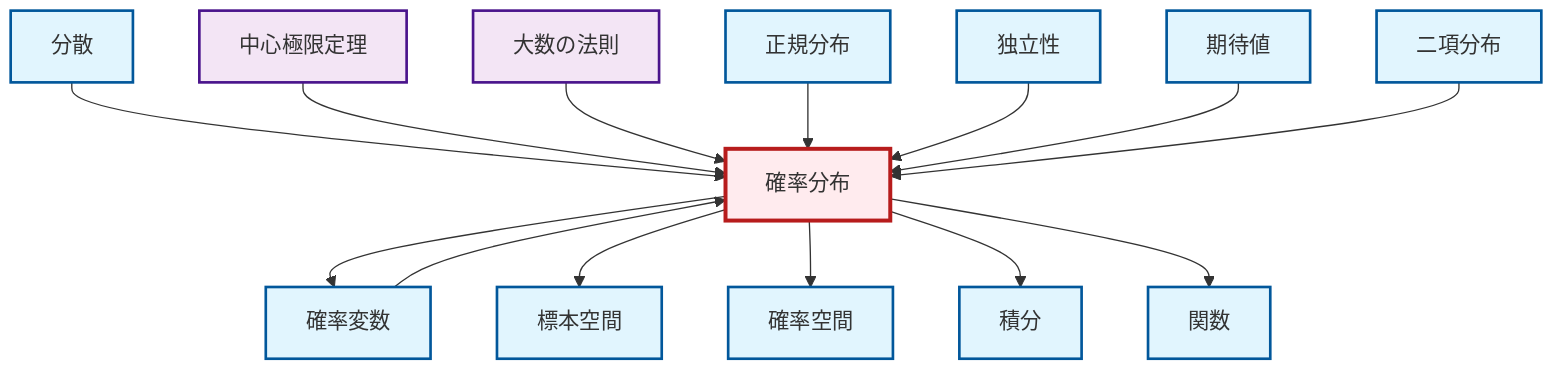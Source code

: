 graph TD
    classDef definition fill:#e1f5fe,stroke:#01579b,stroke-width:2px
    classDef theorem fill:#f3e5f5,stroke:#4a148c,stroke-width:2px
    classDef axiom fill:#fff3e0,stroke:#e65100,stroke-width:2px
    classDef example fill:#e8f5e9,stroke:#1b5e20,stroke-width:2px
    classDef current fill:#ffebee,stroke:#b71c1c,stroke-width:3px
    def-function["関数"]:::definition
    def-expectation["期待値"]:::definition
    def-sample-space["標本空間"]:::definition
    def-binomial-distribution["二項分布"]:::definition
    def-variance["分散"]:::definition
    thm-law-of-large-numbers["大数の法則"]:::theorem
    def-probability-distribution["確率分布"]:::definition
    def-integral["積分"]:::definition
    def-normal-distribution["正規分布"]:::definition
    def-probability-space["確率空間"]:::definition
    def-independence["独立性"]:::definition
    thm-central-limit["中心極限定理"]:::theorem
    def-random-variable["確率変数"]:::definition
    def-probability-distribution --> def-random-variable
    def-variance --> def-probability-distribution
    thm-central-limit --> def-probability-distribution
    thm-law-of-large-numbers --> def-probability-distribution
    def-normal-distribution --> def-probability-distribution
    def-random-variable --> def-probability-distribution
    def-probability-distribution --> def-sample-space
    def-independence --> def-probability-distribution
    def-expectation --> def-probability-distribution
    def-probability-distribution --> def-probability-space
    def-probability-distribution --> def-integral
    def-probability-distribution --> def-function
    def-binomial-distribution --> def-probability-distribution
    class def-probability-distribution current